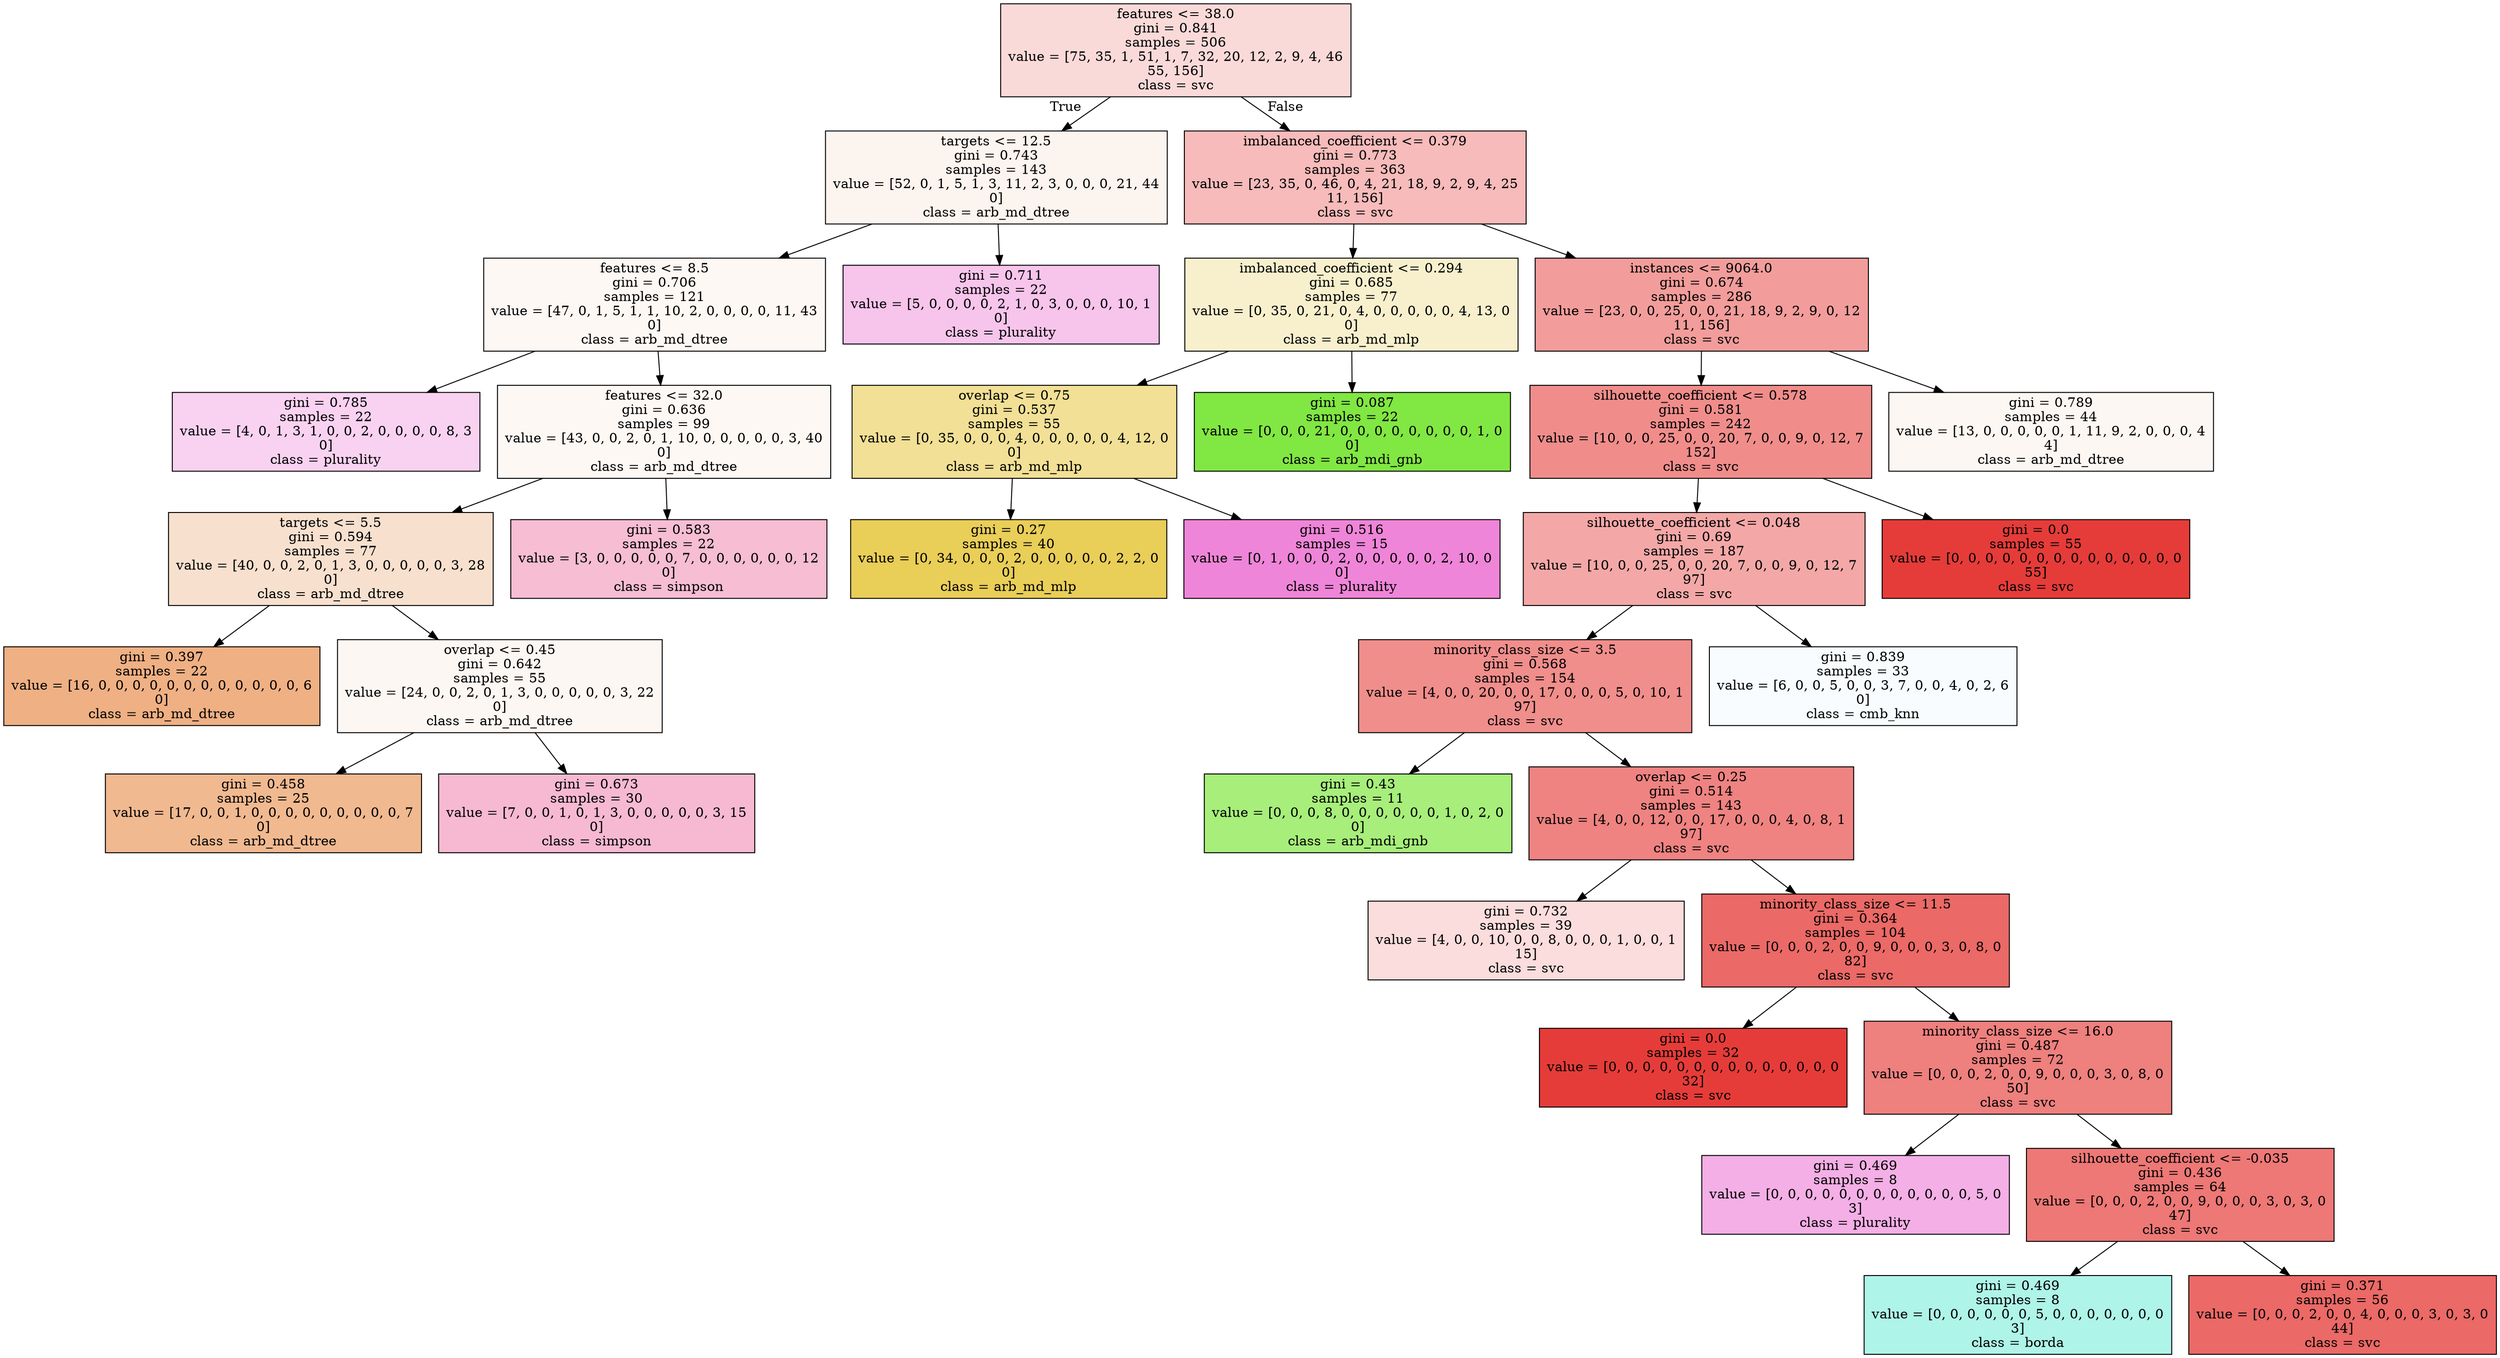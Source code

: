 digraph Tree {
node [shape=box, style="filled", color="black"] ;
0 [label="features <= 38.0\ngini = 0.841\nsamples = 506\nvalue = [75, 35, 1, 51, 1, 7, 32, 20, 12, 2, 9, 4, 46\n55, 156]\nclass = svc", fillcolor="#e53c3930"] ;
1 [label="targets <= 12.5\ngini = 0.743\nsamples = 143\nvalue = [52, 0, 1, 5, 1, 3, 11, 2, 3, 0, 0, 0, 21, 44\n0]\nclass = arb_md_dtree", fillcolor="#e5813915"] ;
0 -> 1 [labeldistance=2.5, labelangle=45, headlabel="True"] ;
2 [label="features <= 8.5\ngini = 0.706\nsamples = 121\nvalue = [47, 0, 1, 5, 1, 1, 10, 2, 0, 0, 0, 0, 11, 43\n0]\nclass = arb_md_dtree", fillcolor="#e581390d"] ;
1 -> 2 ;
3 [label="gini = 0.785\nsamples = 22\nvalue = [4, 0, 1, 3, 1, 0, 0, 2, 0, 0, 0, 0, 8, 3\n0]\nclass = plurality", fillcolor="#e539c039"] ;
2 -> 3 ;
4 [label="features <= 32.0\ngini = 0.636\nsamples = 99\nvalue = [43, 0, 0, 2, 0, 1, 10, 0, 0, 0, 0, 0, 3, 40\n0]\nclass = arb_md_dtree", fillcolor="#e581390d"] ;
2 -> 4 ;
5 [label="targets <= 5.5\ngini = 0.594\nsamples = 77\nvalue = [40, 0, 0, 2, 0, 1, 3, 0, 0, 0, 0, 0, 3, 28\n0]\nclass = arb_md_dtree", fillcolor="#e581393e"] ;
4 -> 5 ;
6 [label="gini = 0.397\nsamples = 22\nvalue = [16, 0, 0, 0, 0, 0, 0, 0, 0, 0, 0, 0, 0, 6\n0]\nclass = arb_md_dtree", fillcolor="#e581399f"] ;
5 -> 6 ;
7 [label="overlap <= 0.45\ngini = 0.642\nsamples = 55\nvalue = [24, 0, 0, 2, 0, 1, 3, 0, 0, 0, 0, 0, 3, 22\n0]\nclass = arb_md_dtree", fillcolor="#e581390f"] ;
5 -> 7 ;
8 [label="gini = 0.458\nsamples = 25\nvalue = [17, 0, 0, 1, 0, 0, 0, 0, 0, 0, 0, 0, 0, 7\n0]\nclass = arb_md_dtree", fillcolor="#e581398e"] ;
7 -> 8 ;
9 [label="gini = 0.673\nsamples = 30\nvalue = [7, 0, 0, 1, 0, 1, 3, 0, 0, 0, 0, 0, 3, 15\n0]\nclass = simpson", fillcolor="#e5397b59"] ;
7 -> 9 ;
10 [label="gini = 0.583\nsamples = 22\nvalue = [3, 0, 0, 0, 0, 0, 7, 0, 0, 0, 0, 0, 0, 12\n0]\nclass = simpson", fillcolor="#e5397b55"] ;
4 -> 10 ;
11 [label="gini = 0.711\nsamples = 22\nvalue = [5, 0, 0, 0, 0, 2, 1, 0, 3, 0, 0, 0, 10, 1\n0]\nclass = plurality", fillcolor="#e539c04b"] ;
1 -> 11 ;
12 [label="imbalanced_coefficient <= 0.379\ngini = 0.773\nsamples = 363\nvalue = [23, 35, 0, 46, 0, 4, 21, 18, 9, 2, 9, 4, 25\n11, 156]\nclass = svc", fillcolor="#e53c3958"] ;
0 -> 12 [labeldistance=2.5, labelangle=-45, headlabel="False"] ;
13 [label="imbalanced_coefficient <= 0.294\ngini = 0.685\nsamples = 77\nvalue = [0, 35, 0, 21, 0, 4, 0, 0, 0, 0, 0, 4, 13, 0\n0]\nclass = arb_md_mlp", fillcolor="#e5c53940"] ;
12 -> 13 ;
14 [label="overlap <= 0.75\ngini = 0.537\nsamples = 55\nvalue = [0, 35, 0, 0, 0, 4, 0, 0, 0, 0, 0, 4, 12, 0\n0]\nclass = arb_md_mlp", fillcolor="#e5c53988"] ;
13 -> 14 ;
15 [label="gini = 0.27\nsamples = 40\nvalue = [0, 34, 0, 0, 0, 2, 0, 0, 0, 0, 0, 2, 2, 0\n0]\nclass = arb_md_mlp", fillcolor="#e5c539d7"] ;
14 -> 15 ;
16 [label="gini = 0.516\nsamples = 15\nvalue = [0, 1, 0, 0, 0, 2, 0, 0, 0, 0, 0, 2, 10, 0\n0]\nclass = plurality", fillcolor="#e539c09d"] ;
14 -> 16 ;
17 [label="gini = 0.087\nsamples = 22\nvalue = [0, 0, 0, 21, 0, 0, 0, 0, 0, 0, 0, 0, 1, 0\n0]\nclass = arb_mdi_gnb", fillcolor="#7be539f3"] ;
13 -> 17 ;
18 [label="instances <= 9064.0\ngini = 0.674\nsamples = 286\nvalue = [23, 0, 0, 25, 0, 0, 21, 18, 9, 2, 9, 0, 12\n11, 156]\nclass = svc", fillcolor="#e53c3980"] ;
12 -> 18 ;
19 [label="silhouette_coefficient <= 0.578\ngini = 0.581\nsamples = 242\nvalue = [10, 0, 0, 25, 0, 0, 20, 7, 0, 0, 9, 0, 12, 7\n152]\nclass = svc", fillcolor="#e53c3995"] ;
18 -> 19 ;
20 [label="silhouette_coefficient <= 0.048\ngini = 0.69\nsamples = 187\nvalue = [10, 0, 0, 25, 0, 0, 20, 7, 0, 0, 9, 0, 12, 7\n97]\nclass = svc", fillcolor="#e53c3971"] ;
19 -> 20 ;
21 [label="minority_class_size <= 3.5\ngini = 0.568\nsamples = 154\nvalue = [4, 0, 0, 20, 0, 0, 17, 0, 0, 0, 5, 0, 10, 1\n97]\nclass = svc", fillcolor="#e53c3993"] ;
20 -> 21 ;
22 [label="gini = 0.43\nsamples = 11\nvalue = [0, 0, 0, 8, 0, 0, 0, 0, 0, 0, 1, 0, 2, 0\n0]\nclass = arb_mdi_gnb", fillcolor="#7be539aa"] ;
21 -> 22 ;
23 [label="overlap <= 0.25\ngini = 0.514\nsamples = 143\nvalue = [4, 0, 0, 12, 0, 0, 17, 0, 0, 0, 4, 0, 8, 1\n97]\nclass = svc", fillcolor="#e53c39a2"] ;
21 -> 23 ;
24 [label="gini = 0.732\nsamples = 39\nvalue = [4, 0, 0, 10, 0, 0, 8, 0, 0, 0, 1, 0, 0, 1\n15]\nclass = svc", fillcolor="#e53c392c"] ;
23 -> 24 ;
25 [label="minority_class_size <= 11.5\ngini = 0.364\nsamples = 104\nvalue = [0, 0, 0, 2, 0, 0, 9, 0, 0, 0, 3, 0, 8, 0\n82]\nclass = svc", fillcolor="#e53c39c4"] ;
23 -> 25 ;
26 [label="gini = 0.0\nsamples = 32\nvalue = [0, 0, 0, 0, 0, 0, 0, 0, 0, 0, 0, 0, 0, 0\n32]\nclass = svc", fillcolor="#e53c39ff"] ;
25 -> 26 ;
27 [label="minority_class_size <= 16.0\ngini = 0.487\nsamples = 72\nvalue = [0, 0, 0, 2, 0, 0, 9, 0, 0, 0, 3, 0, 8, 0\n50]\nclass = svc", fillcolor="#e53c39a6"] ;
25 -> 27 ;
28 [label="gini = 0.469\nsamples = 8\nvalue = [0, 0, 0, 0, 0, 0, 0, 0, 0, 0, 0, 0, 5, 0\n3]\nclass = plurality", fillcolor="#e539c066"] ;
27 -> 28 ;
29 [label="silhouette_coefficient <= -0.035\ngini = 0.436\nsamples = 64\nvalue = [0, 0, 0, 2, 0, 0, 9, 0, 0, 0, 3, 0, 3, 0\n47]\nclass = svc", fillcolor="#e53c39b0"] ;
27 -> 29 ;
30 [label="gini = 0.469\nsamples = 8\nvalue = [0, 0, 0, 0, 0, 0, 5, 0, 0, 0, 0, 0, 0, 0\n3]\nclass = borda", fillcolor="#39e5c566"] ;
29 -> 30 ;
31 [label="gini = 0.371\nsamples = 56\nvalue = [0, 0, 0, 2, 0, 0, 4, 0, 0, 0, 3, 0, 3, 0\n44]\nclass = svc", fillcolor="#e53c39c4"] ;
29 -> 31 ;
32 [label="gini = 0.839\nsamples = 33\nvalue = [6, 0, 0, 5, 0, 0, 3, 7, 0, 0, 4, 0, 2, 6\n0]\nclass = cmb_knn", fillcolor="#39c0e509"] ;
20 -> 32 ;
33 [label="gini = 0.0\nsamples = 55\nvalue = [0, 0, 0, 0, 0, 0, 0, 0, 0, 0, 0, 0, 0, 0\n55]\nclass = svc", fillcolor="#e53c39ff"] ;
19 -> 33 ;
34 [label="gini = 0.789\nsamples = 44\nvalue = [13, 0, 0, 0, 0, 0, 1, 11, 9, 2, 0, 0, 0, 4\n4]\nclass = arb_md_dtree", fillcolor="#e581390f"] ;
18 -> 34 ;
}
